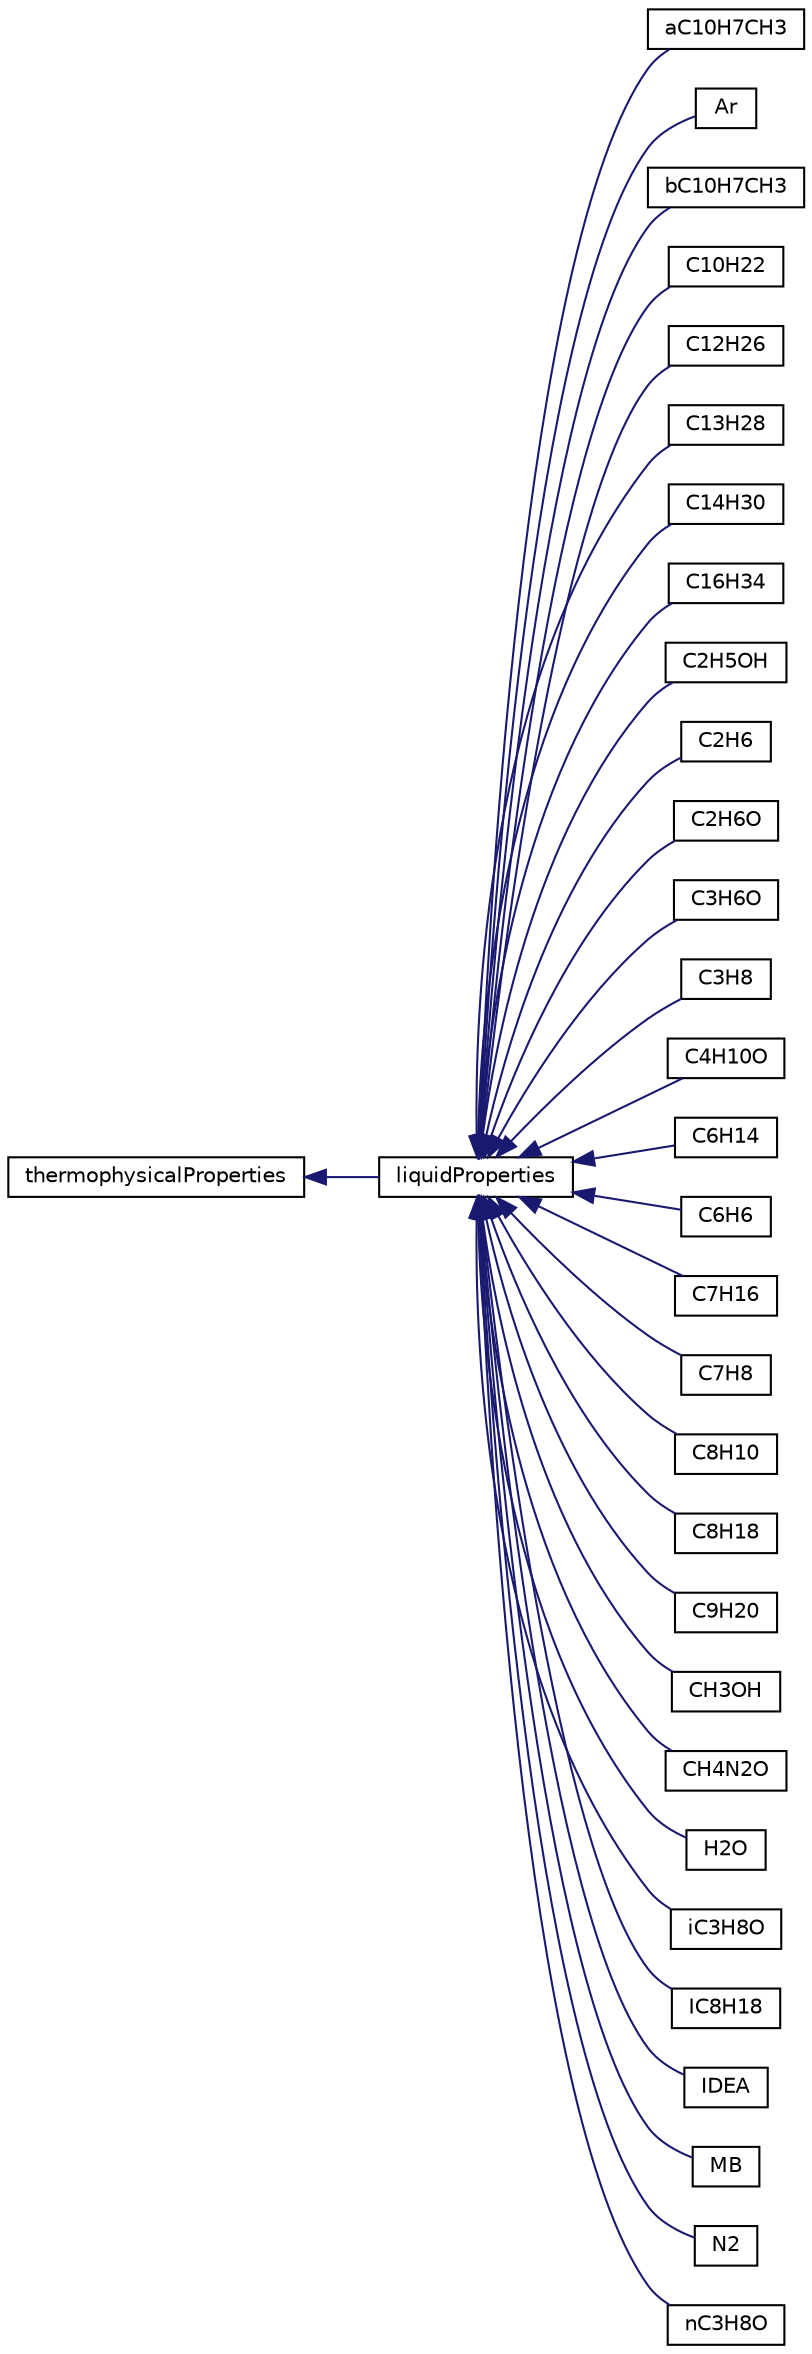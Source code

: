 digraph "Graphical Class Hierarchy"
{
  bgcolor="transparent";
  edge [fontname="Helvetica",fontsize="10",labelfontname="Helvetica",labelfontsize="10"];
  node [fontname="Helvetica",fontsize="10",shape=record];
  rankdir="LR";
  Node1 [label="thermophysicalProperties",height=0.2,width=0.4,color="black",URL="$classFoam_1_1thermophysicalProperties.html",tooltip="Base-class for thermophysical properties of solids, liquids and gases providing an interface compatib..."];
  Node1 -> Node2 [dir="back",color="midnightblue",fontsize="10",style="solid",fontname="Helvetica"];
  Node2 [label="liquidProperties",height=0.2,width=0.4,color="black",URL="$classFoam_1_1liquidProperties.html",tooltip="The thermophysical properties of a liquid. "];
  Node2 -> Node3 [dir="back",color="midnightblue",fontsize="10",style="solid",fontname="Helvetica"];
  Node3 [label="aC10H7CH3",height=0.2,width=0.4,color="black",URL="$classFoam_1_1aC10H7CH3.html",tooltip="alphaMethylNaphthalene "];
  Node2 -> Node4 [dir="back",color="midnightblue",fontsize="10",style="solid",fontname="Helvetica"];
  Node4 [label="Ar",height=0.2,width=0.4,color="black",URL="$classFoam_1_1Ar.html",tooltip="Liquid Ar. "];
  Node2 -> Node5 [dir="back",color="midnightblue",fontsize="10",style="solid",fontname="Helvetica"];
  Node5 [label="bC10H7CH3",height=0.2,width=0.4,color="black",URL="$classFoam_1_1bC10H7CH3.html",tooltip="betaMethylNaphthalene "];
  Node2 -> Node6 [dir="back",color="midnightblue",fontsize="10",style="solid",fontname="Helvetica"];
  Node6 [label="C10H22",height=0.2,width=0.4,color="black",URL="$classFoam_1_1C10H22.html",tooltip="nDecane "];
  Node2 -> Node7 [dir="back",color="midnightblue",fontsize="10",style="solid",fontname="Helvetica"];
  Node7 [label="C12H26",height=0.2,width=0.4,color="black",URL="$classFoam_1_1C12H26.html",tooltip="nDodecane "];
  Node2 -> Node8 [dir="back",color="midnightblue",fontsize="10",style="solid",fontname="Helvetica"];
  Node8 [label="C13H28",height=0.2,width=0.4,color="black",URL="$classFoam_1_1C13H28.html",tooltip="nTriDecane "];
  Node2 -> Node9 [dir="back",color="midnightblue",fontsize="10",style="solid",fontname="Helvetica"];
  Node9 [label="C14H30",height=0.2,width=0.4,color="black",URL="$classFoam_1_1C14H30.html",tooltip="nTetraDecane "];
  Node2 -> Node10 [dir="back",color="midnightblue",fontsize="10",style="solid",fontname="Helvetica"];
  Node10 [label="C16H34",height=0.2,width=0.4,color="black",URL="$classFoam_1_1C16H34.html",tooltip="nHexaDecane "];
  Node2 -> Node11 [dir="back",color="midnightblue",fontsize="10",style="solid",fontname="Helvetica"];
  Node11 [label="C2H5OH",height=0.2,width=0.4,color="black",URL="$classFoam_1_1C2H5OH.html",tooltip="ethanol "];
  Node2 -> Node12 [dir="back",color="midnightblue",fontsize="10",style="solid",fontname="Helvetica"];
  Node12 [label="C2H6",height=0.2,width=0.4,color="black",URL="$classFoam_1_1C2H6.html",tooltip="ethane "];
  Node2 -> Node13 [dir="back",color="midnightblue",fontsize="10",style="solid",fontname="Helvetica"];
  Node13 [label="C2H6O",height=0.2,width=0.4,color="black",URL="$classFoam_1_1C2H6O.html",tooltip="diMethylEther "];
  Node2 -> Node14 [dir="back",color="midnightblue",fontsize="10",style="solid",fontname="Helvetica"];
  Node14 [label="C3H6O",height=0.2,width=0.4,color="black",URL="$classFoam_1_1C3H6O.html",tooltip="acetone "];
  Node2 -> Node15 [dir="back",color="midnightblue",fontsize="10",style="solid",fontname="Helvetica"];
  Node15 [label="C3H8",height=0.2,width=0.4,color="black",URL="$classFoam_1_1C3H8.html",tooltip="propane "];
  Node2 -> Node16 [dir="back",color="midnightblue",fontsize="10",style="solid",fontname="Helvetica"];
  Node16 [label="C4H10O",height=0.2,width=0.4,color="black",URL="$classFoam_1_1C4H10O.html",tooltip="diEthylEther "];
  Node2 -> Node17 [dir="back",color="midnightblue",fontsize="10",style="solid",fontname="Helvetica"];
  Node17 [label="C6H14",height=0.2,width=0.4,color="black",URL="$classFoam_1_1C6H14.html",tooltip="nHexane "];
  Node2 -> Node18 [dir="back",color="midnightblue",fontsize="10",style="solid",fontname="Helvetica"];
  Node18 [label="C6H6",height=0.2,width=0.4,color="black",URL="$classFoam_1_1C6H6.html",tooltip="benzene "];
  Node2 -> Node19 [dir="back",color="midnightblue",fontsize="10",style="solid",fontname="Helvetica"];
  Node19 [label="C7H16",height=0.2,width=0.4,color="black",URL="$classFoam_1_1C7H16.html",tooltip="nHeptane "];
  Node2 -> Node20 [dir="back",color="midnightblue",fontsize="10",style="solid",fontname="Helvetica"];
  Node20 [label="C7H8",height=0.2,width=0.4,color="black",URL="$classFoam_1_1C7H8.html",tooltip="toluene "];
  Node2 -> Node21 [dir="back",color="midnightblue",fontsize="10",style="solid",fontname="Helvetica"];
  Node21 [label="C8H10",height=0.2,width=0.4,color="black",URL="$classFoam_1_1C8H10.html",tooltip="ethylBenzene "];
  Node2 -> Node22 [dir="back",color="midnightblue",fontsize="10",style="solid",fontname="Helvetica"];
  Node22 [label="C8H18",height=0.2,width=0.4,color="black",URL="$classFoam_1_1C8H18.html",tooltip="nOctane "];
  Node2 -> Node23 [dir="back",color="midnightblue",fontsize="10",style="solid",fontname="Helvetica"];
  Node23 [label="C9H20",height=0.2,width=0.4,color="black",URL="$classFoam_1_1C9H20.html",tooltip="nNonane "];
  Node2 -> Node24 [dir="back",color="midnightblue",fontsize="10",style="solid",fontname="Helvetica"];
  Node24 [label="CH3OH",height=0.2,width=0.4,color="black",URL="$classFoam_1_1CH3OH.html",tooltip="methanol "];
  Node2 -> Node25 [dir="back",color="midnightblue",fontsize="10",style="solid",fontname="Helvetica"];
  Node25 [label="CH4N2O",height=0.2,width=0.4,color="black",URL="$classFoam_1_1CH4N2O.html",tooltip="urea, note that some of the properties are unavailable in the literature and have been copied from wa..."];
  Node2 -> Node26 [dir="back",color="midnightblue",fontsize="10",style="solid",fontname="Helvetica"];
  Node26 [label="H2O",height=0.2,width=0.4,color="black",URL="$classFoam_1_1H2O.html",tooltip="water "];
  Node2 -> Node27 [dir="back",color="midnightblue",fontsize="10",style="solid",fontname="Helvetica"];
  Node27 [label="iC3H8O",height=0.2,width=0.4,color="black",URL="$classFoam_1_1iC3H8O.html",tooltip="iso-propanol "];
  Node2 -> Node28 [dir="back",color="midnightblue",fontsize="10",style="solid",fontname="Helvetica"];
  Node28 [label="IC8H18",height=0.2,width=0.4,color="black",URL="$classFoam_1_1IC8H18.html",tooltip="iso-Octane "];
  Node2 -> Node29 [dir="back",color="midnightblue",fontsize="10",style="solid",fontname="Helvetica"];
  Node29 [label="IDEA",height=0.2,width=0.4,color="black",URL="$classFoam_1_1IDEA.html",tooltip="The IDEA fuel is constructed by adding 30% alphaMethylNaphthalene with 70% n-decane. "];
  Node2 -> Node30 [dir="back",color="midnightblue",fontsize="10",style="solid",fontname="Helvetica"];
  Node30 [label="MB",height=0.2,width=0.4,color="black",URL="$classFoam_1_1MB.html",tooltip="Liquid nC3H7COOCH3 or (MB) methyl butyrate (used for biodiesel surrogate) "];
  Node2 -> Node31 [dir="back",color="midnightblue",fontsize="10",style="solid",fontname="Helvetica"];
  Node31 [label="N2",height=0.2,width=0.4,color="black",URL="$classFoam_1_1N2.html",tooltip="Liquid N2. "];
  Node2 -> Node32 [dir="back",color="midnightblue",fontsize="10",style="solid",fontname="Helvetica"];
  Node32 [label="nC3H8O",height=0.2,width=0.4,color="black",URL="$classFoam_1_1nC3H8O.html",tooltip="propanol "];
}
